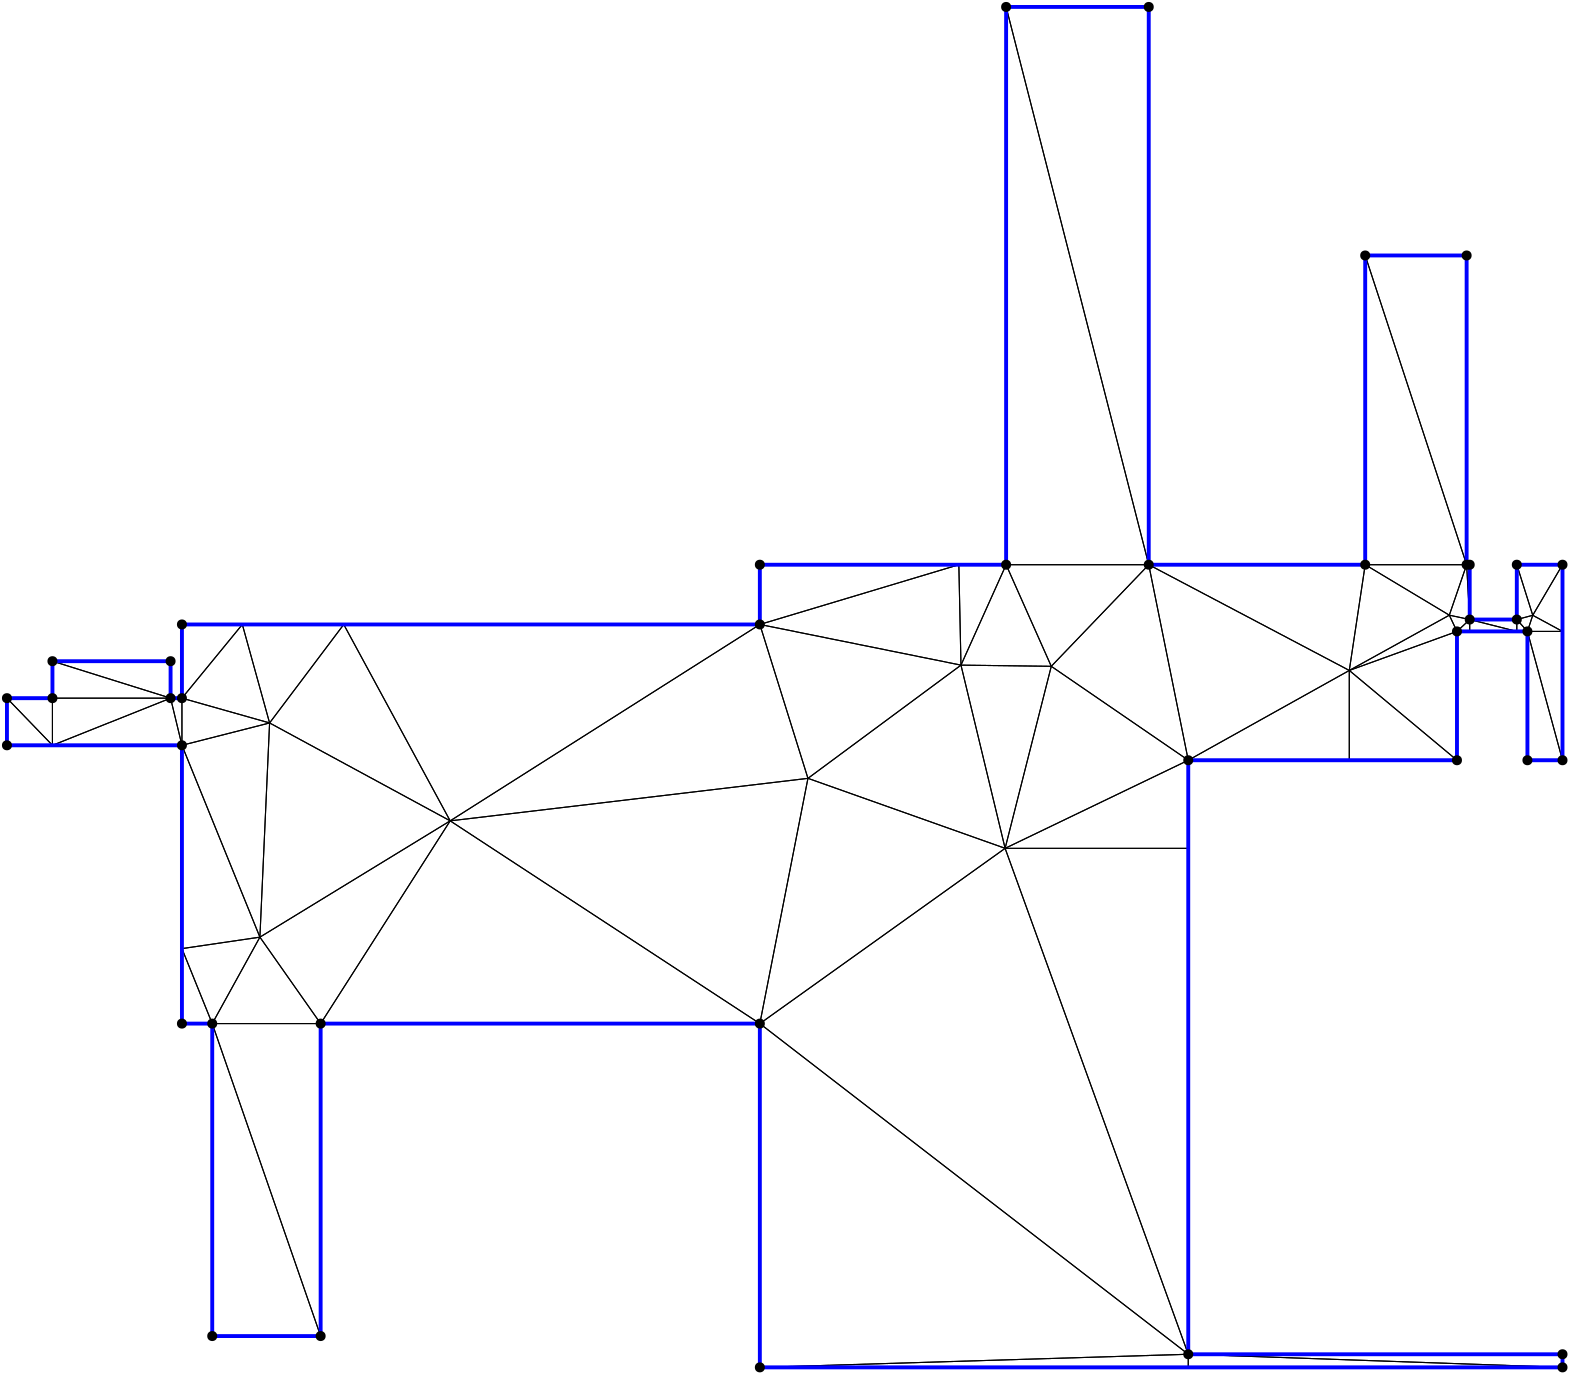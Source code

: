 <?xml version="1.0"?>
<!DOCTYPE ipe SYSTEM "ipe.dtd">
<ipe version="70218" creator="Ipe 7.2.24">
<info created="D:20221020151441" modified="D:20221020151441"/>
<ipestyle name="basic">
<symbol name="mark/disk(sx)" transformations="translations">
<path fill="sym-stroke">
0.6 0 0 0.6 0 0 e
</path>
</symbol>
<anglesize name="22.5 deg" value="22.5"/>
<anglesize name="30 deg" value="30"/>
<anglesize name="45 deg" value="45"/>
<anglesize name="60 deg" value="60"/>
<anglesize name="90 deg" value="90"/>
<arrowsize name="large" value="10"/>
<arrowsize name="small" value="5"/>
<arrowsize name="tiny" value="3"/>
<color name="blue" value="0 0 1"/>
<color name="gray" value="0.745"/>
<color name="green" value="0 1 0"/>
<color name="red" value="1 0 0"/>
<color name="pink" value="1 0.753 0.796"/>
<pen name="heavier" value="0.8"/>
<pen name="fat" value="1.4"/>
<pen name="ultrafat" value="2"/>
<gridsize name="16 pts (~6 mm)" value="16"/>
<gridsize name="32 pts (~12 mm)" value="32"/>
<gridsize name="4 pts" value="4"/>
<gridsize name="8 pts (~3 mm)" value="8"/>
<opacity name="10%" value="0.1"/>
<opacity name="25%" value="0.25"/>
<opacity name="50%" value="0.5"/>
<opacity name="75%" value="0.75"/>
<symbolsize name="large" value="5"/>
<symbolsize name="small" value="2"/>
<symbolsize name="tiny" value="1.1"/>
<textsize name="huge" value="\huge"/>
<textsize name="large" value="\large"/>
<textsize name="small" value="\small"/>
<textsize name="tiny" value="	iny"/>
<tiling name="falling" angle="-60" step="4" width="1"/>
<tiling name="rising" angle="30" step="4" width="1"/>
</ipestyle>
<page>
<layer name="hull"/>
<layer name="constraints"/>
<layer name="triangulation"/>
<layer name="obtuse"/>
<layer name="blub"/>
<layer name="problems"/>
<view layers="hull constraints triangulation obtuse blub" active="triangulation"/>
<path layer="triangulation" stroke="black">
107.065 426.883 m 
78.9957 422.765 l 
</path>
<path layer="triangulation" stroke="black">
78.9957 422.765 m 
89.9047 395.757 l 
</path>
<path layer="triangulation" stroke="black">
89.9047 395.757 m 
107.065 426.883 l 
</path>
<path layer="triangulation" stroke="black">
287.044 395.757 m 
287.044 272 l 
</path>
<path layer="triangulation" stroke="black">
287.044 272 m 
441.272 276.724 l 
</path>
<path layer="triangulation" stroke="black">
441.272 276.724 m 
287.044 395.757 l 
</path>
<path layer="triangulation" stroke="black">
175.561 468.749 m 
110.552 503.989 l 
</path>
<path layer="triangulation" stroke="black">
110.552 503.989 m 
107.065 426.883 l 
</path>
<path layer="triangulation" stroke="black">
107.065 426.883 m 
175.561 468.749 l 
</path>
<path layer="triangulation" stroke="black">
441.272 490.567 m 
499.243 522.893 l 
</path>
<path layer="triangulation" stroke="black">
499.243 522.893 m 
427.048 560.956 l 
</path>
<path layer="triangulation" stroke="black">
427.048 560.956 m 
441.272 490.567 l 
</path>
<path layer="triangulation" stroke="black">
128.929 283.272 m 
89.9047 395.757 l 
</path>
<path layer="triangulation" stroke="black">
89.9047 395.757 m 
89.9047 283.272 l 
</path>
<path layer="triangulation" stroke="black">
89.9047 283.272 m 
128.929 283.272 l 
</path>
<path layer="triangulation" stroke="black">
304.361 484.052 m 
175.561 468.749 l 
</path>
<path layer="triangulation" stroke="black">
175.561 468.749 m 
287.044 395.757 l 
</path>
<path layer="triangulation" stroke="black">
287.044 395.757 m 
304.361 484.052 l 
</path>
<path layer="triangulation" stroke="black">
89.9047 395.757 m 
128.929 283.272 l 
</path>
<path layer="triangulation" stroke="black">
128.929 283.272 m 
128.929 395.757 l 
</path>
<path layer="triangulation" stroke="black">
128.929 395.757 m 
89.9047 395.757 l 
</path>
<path layer="triangulation" stroke="black">
441.272 458.856 m 
375.341 458.856 l 
</path>
<path layer="triangulation" stroke="black">
375.341 458.856 m 
441.272 276.724 l 
</path>
<path layer="triangulation" stroke="black">
441.272 276.724 m 
441.272 458.856 l 
</path>
<path layer="triangulation" stroke="black">
78.9957 512.913 m 
74.9087 512.913 l 
</path>
<path layer="triangulation" stroke="black">
74.9087 512.913 m 
78.9957 495.948 l 
</path>
<path layer="triangulation" stroke="black">
78.9957 495.948 m 
78.9957 512.913 l 
</path>
<path layer="triangulation" stroke="black">
32.3804 495.948 m 
32.3804 512.913 l 
</path>
<path layer="triangulation" stroke="black">
32.3804 512.913 m 
16 512.913 l 
</path>
<path layer="triangulation" stroke="black">
16 512.913 m 
32.3804 495.948 l 
</path>
<path layer="triangulation" stroke="black">
32.3804 495.948 m 
16 512.913 l 
</path>
<path layer="triangulation" stroke="black">
16 512.913 m 
16 495.948 l 
</path>
<path layer="triangulation" stroke="black">
16 495.948 m 
32.3804 495.948 l 
</path>
<path layer="triangulation" stroke="black">
32.3804 512.913 m 
74.9087 512.913 l 
</path>
<path layer="triangulation" stroke="black">
74.9087 512.913 m 
32.3804 526.228 l 
</path>
<path layer="triangulation" stroke="black">
32.3804 526.228 m 
32.3804 512.913 l 
</path>
<path layer="triangulation" stroke="black">
32.3804 512.913 m 
32.3804 495.948 l 
</path>
<path layer="triangulation" stroke="black">
32.3804 495.948 m 
74.9087 512.913 l 
</path>
<path layer="triangulation" stroke="black">
74.9087 512.913 m 
32.3804 512.913 l 
</path>
<path layer="triangulation" stroke="black">
74.9087 512.913 m 
74.9087 526.228 l 
</path>
<path layer="triangulation" stroke="black">
74.9087 526.228 m 
32.3804 526.228 l 
</path>
<path layer="triangulation" stroke="black">
32.3804 526.228 m 
74.9087 512.913 l 
</path>
<path layer="triangulation" stroke="black">
110.552 503.989 m 
78.9957 495.948 l 
</path>
<path layer="triangulation" stroke="black">
78.9957 495.948 m 
107.065 426.883 l 
</path>
<path layer="triangulation" stroke="black">
107.065 426.883 m 
110.552 503.989 l 
</path>
<path layer="triangulation" stroke="black">
391.959 524.383 m 
375.341 458.856 l 
</path>
<path layer="triangulation" stroke="black">
375.341 458.856 m 
441.272 490.567 l 
</path>
<path layer="triangulation" stroke="black">
441.272 490.567 m 
391.959 524.383 l 
</path>
<path layer="triangulation" stroke="black">
427.048 560.956 m 
375.701 761.754 l 
</path>
<path layer="triangulation" stroke="black">
375.701 761.754 m 
375.701 560.956 l 
</path>
<path layer="triangulation" stroke="black">
375.701 560.956 m 
427.048 560.956 l 
</path>
<path layer="triangulation" stroke="black">
110.552 503.989 m 
78.9957 512.913 l 
</path>
<path layer="triangulation" stroke="black">
78.9957 512.913 m 
78.9957 495.948 l 
</path>
<path layer="triangulation" stroke="black">
78.9957 495.948 m 
110.552 503.989 l 
</path>
<path layer="triangulation" stroke="black">
137.245 539.449 m 
110.552 503.989 l 
</path>
<path layer="triangulation" stroke="black">
110.552 503.989 m 
175.561 468.749 l 
</path>
<path layer="triangulation" stroke="black">
175.561 468.749 m 
137.245 539.449 l 
</path>
<path layer="triangulation" stroke="black">
391.959 524.383 m 
441.272 490.567 l 
</path>
<path layer="triangulation" stroke="black">
441.272 490.567 m 
427.048 560.956 l 
</path>
<path layer="triangulation" stroke="black">
427.048 560.956 m 
391.959 524.383 l 
</path>
<path layer="triangulation" stroke="black">
542.594 560.956 m 
541.487 560.956 l 
</path>
<path layer="triangulation" stroke="black">
541.487 560.956 m 
542.594 541.22 l 
</path>
<path layer="triangulation" stroke="black">
542.594 541.22 m 
542.594 560.956 l 
</path>
<path layer="triangulation" stroke="black">
427.048 761.754 m 
375.701 761.754 l 
</path>
<path layer="triangulation" stroke="black">
375.701 761.754 m 
427.048 560.956 l 
</path>
<path layer="triangulation" stroke="black">
427.048 560.956 m 
427.048 761.754 l 
</path>
<path layer="triangulation" stroke="black">
499.243 522.893 m 
504.972 560.956 l 
</path>
<path layer="triangulation" stroke="black">
504.972 560.956 m 
427.048 560.956 l 
</path>
<path layer="triangulation" stroke="black">
427.048 560.956 m 
499.243 522.893 l 
</path>
<path layer="triangulation" stroke="black">
504.972 560.956 m 
541.487 560.956 l 
</path>
<path layer="triangulation" stroke="black">
541.487 560.956 m 
504.972 672.281 l 
</path>
<path layer="triangulation" stroke="black">
504.972 672.281 m 
504.972 560.956 l 
</path>
<path layer="triangulation" stroke="black">
504.972 672.281 m 
541.487 560.956 l 
</path>
<path layer="triangulation" stroke="black">
541.487 560.956 m 
541.487 672.281 l 
</path>
<path layer="triangulation" stroke="black">
541.487 672.281 m 
504.972 672.281 l 
</path>
<path layer="triangulation" stroke="black">
535.253 542.79 m 
538.01 536.944 l 
</path>
<path layer="triangulation" stroke="black">
538.01 536.944 m 
542.594 541.22 l 
</path>
<path layer="triangulation" stroke="black">
542.594 541.22 m 
535.253 542.79 l 
</path>
<path layer="triangulation" stroke="black">
565.289 542.748 m 
563.373 536.944 l 
</path>
<path layer="triangulation" stroke="black">
563.373 536.944 m 
576 536.944 l 
</path>
<path layer="triangulation" stroke="black">
576 536.944 m 
565.289 542.748 l 
</path>
<path layer="triangulation" stroke="black">
559.55 541.22 m 
565.289 542.748 l 
</path>
<path layer="triangulation" stroke="black">
565.289 542.748 m 
559.55 560.956 l 
</path>
<path layer="triangulation" stroke="black">
559.55 560.956 m 
559.55 541.22 l 
</path>
<path layer="triangulation" stroke="black">
563.373 536.944 m 
563.373 490.567 l 
</path>
<path layer="triangulation" stroke="black">
563.373 490.567 m 
576 490.567 l 
</path>
<path layer="triangulation" stroke="black">
576 490.567 m 
563.373 536.944 l 
</path>
<path layer="triangulation" stroke="black">
542.594 541.22 m 
559.55 536.944 l 
</path>
<path layer="triangulation" stroke="black">
559.55 536.944 m 
559.55 541.22 l 
</path>
<path layer="triangulation" stroke="black">
559.55 541.22 m 
542.594 541.22 l 
</path>
<path layer="triangulation" stroke="black">
542.594 541.22 m 
541.487 560.956 l 
</path>
<path layer="triangulation" stroke="black">
541.487 560.956 m 
535.253 542.79 l 
</path>
<path layer="triangulation" stroke="black">
535.253 542.79 m 
542.594 541.22 l 
</path>
<path layer="triangulation" stroke="black">
375.701 560.956 m 
359.45 524.808 l 
</path>
<path layer="triangulation" stroke="black">
359.45 524.808 m 
391.959 524.383 l 
</path>
<path layer="triangulation" stroke="black">
391.959 524.383 m 
375.701 560.956 l 
</path>
<path layer="triangulation" stroke="black">
441.272 276.724 m 
576 272 l 
</path>
<path layer="triangulation" stroke="black">
576 272 m 
576 276.724 l 
</path>
<path layer="triangulation" stroke="black">
576 276.724 m 
441.272 276.724 l 
</path>
<path layer="triangulation" stroke="black">
535.253 542.79 m 
499.243 522.893 l 
</path>
<path layer="triangulation" stroke="black">
499.243 522.893 m 
538.01 536.944 l 
</path>
<path layer="triangulation" stroke="black">
538.01 536.944 m 
535.253 542.79 l 
</path>
<path layer="triangulation" stroke="black">
358.684 560.956 m 
359.45 524.808 l 
</path>
<path layer="triangulation" stroke="black">
359.45 524.808 m 
375.701 560.956 l 
</path>
<path layer="triangulation" stroke="black">
375.701 560.956 m 
358.684 560.956 l 
</path>
<path layer="triangulation" stroke="black">
287.044 395.757 m 
441.272 276.724 l 
</path>
<path layer="triangulation" stroke="black">
441.272 276.724 m 
375.341 458.856 l 
</path>
<path layer="triangulation" stroke="black">
375.341 458.856 m 
287.044 395.757 l 
</path>
<path layer="triangulation" stroke="black">
287.044 395.757 m 
175.561 468.749 l 
</path>
<path layer="triangulation" stroke="black">
175.561 468.749 m 
128.929 395.757 l 
</path>
<path layer="triangulation" stroke="black">
128.929 395.757 m 
287.044 395.757 l 
</path>
<path layer="triangulation" stroke="black">
559.55 541.22 m 
559.55 536.944 l 
</path>
<path layer="triangulation" stroke="black">
559.55 536.944 m 
563.373 536.944 l 
</path>
<path layer="triangulation" stroke="black">
563.373 536.944 m 
559.55 541.22 l 
</path>
<path layer="triangulation" stroke="black">
542.594 541.22 m 
538.01 536.944 l 
</path>
<path layer="triangulation" stroke="black">
538.01 536.944 m 
542.594 536.944 l 
</path>
<path layer="triangulation" stroke="black">
542.594 536.944 m 
542.594 541.22 l 
</path>
<path layer="triangulation" stroke="black">
559.55 536.944 m 
542.594 541.22 l 
</path>
<path layer="triangulation" stroke="black">
542.594 541.22 m 
542.594 536.944 l 
</path>
<path layer="triangulation" stroke="black">
542.594 536.944 m 
559.55 536.944 l 
</path>
<path layer="triangulation" stroke="black">
441.272 490.567 m 
375.341 458.856 l 
</path>
<path layer="triangulation" stroke="black">
375.341 458.856 m 
441.272 458.856 l 
</path>
<path layer="triangulation" stroke="black">
441.272 458.856 m 
441.272 490.567 l 
</path>
<path layer="triangulation" stroke="black">
78.9957 495.948 m 
74.9087 512.913 l 
</path>
<path layer="triangulation" stroke="black">
74.9087 512.913 m 
32.3804 495.948 l 
</path>
<path layer="triangulation" stroke="black">
32.3804 495.948 m 
78.9957 495.948 l 
</path>
<path layer="triangulation" stroke="black">
128.929 395.757 m 
107.065 426.883 l 
</path>
<path layer="triangulation" stroke="black">
107.065 426.883 m 
89.9047 395.757 l 
</path>
<path layer="triangulation" stroke="black">
89.9047 395.757 m 
128.929 395.757 l 
</path>
<path layer="triangulation" stroke="black">
128.929 395.757 m 
175.561 468.749 l 
</path>
<path layer="triangulation" stroke="black">
175.561 468.749 m 
107.065 426.883 l 
</path>
<path layer="triangulation" stroke="black">
107.065 426.883 m 
128.929 395.757 l 
</path>
<path layer="triangulation" stroke="black">
175.561 468.749 m 
304.361 484.052 l 
</path>
<path layer="triangulation" stroke="black">
304.361 484.052 m 
287.044 539.449 l 
</path>
<path layer="triangulation" stroke="black">
287.044 539.449 m 
175.561 468.749 l 
</path>
<path layer="triangulation" stroke="black">
287.044 395.757 m 
375.341 458.856 l 
</path>
<path layer="triangulation" stroke="black">
375.341 458.856 m 
304.361 484.052 l 
</path>
<path layer="triangulation" stroke="black">
304.361 484.052 m 
287.044 395.757 l 
</path>
<path layer="triangulation" stroke="black">
89.9047 395.757 m 
78.9957 422.765 l 
</path>
<path layer="triangulation" stroke="black">
78.9957 422.765 m 
78.9957 395.757 l 
</path>
<path layer="triangulation" stroke="black">
78.9957 395.757 m 
89.9047 395.757 l 
</path>
<path layer="triangulation" stroke="black">
107.065 426.883 m 
78.9957 495.948 l 
</path>
<path layer="triangulation" stroke="black">
78.9957 495.948 m 
78.9957 422.765 l 
</path>
<path layer="triangulation" stroke="black">
78.9957 422.765 m 
107.065 426.883 l 
</path>
<path layer="triangulation" stroke="black">
287.044 539.449 m 
137.245 539.449 l 
</path>
<path layer="triangulation" stroke="black">
137.245 539.449 m 
175.561 468.749 l 
</path>
<path layer="triangulation" stroke="black">
175.561 468.749 m 
287.044 539.449 l 
</path>
<path layer="triangulation" stroke="black">
100.739 539.449 m 
78.9957 512.913 l 
</path>
<path layer="triangulation" stroke="black">
78.9957 512.913 m 
110.552 503.989 l 
</path>
<path layer="triangulation" stroke="black">
110.552 503.989 m 
100.739 539.449 l 
</path>
<path layer="triangulation" stroke="black">
100.739 539.449 m 
110.552 503.989 l 
</path>
<path layer="triangulation" stroke="black">
110.552 503.989 m 
137.245 539.449 l 
</path>
<path layer="triangulation" stroke="black">
137.245 539.449 m 
100.739 539.449 l 
</path>
<path layer="triangulation" stroke="black">
287.044 539.449 m 
358.684 560.956 l 
</path>
<path layer="triangulation" stroke="black">
358.684 560.956 m 
287.044 560.956 l 
</path>
<path layer="triangulation" stroke="black">
287.044 560.956 m 
287.044 539.449 l 
</path>
<path layer="triangulation" stroke="black">
287.044 539.449 m 
304.361 484.052 l 
</path>
<path layer="triangulation" stroke="black">
304.361 484.052 m 
359.45 524.808 l 
</path>
<path layer="triangulation" stroke="black">
359.45 524.808 m 
287.044 539.449 l 
</path>
<path layer="triangulation" stroke="black">
565.289 542.748 m 
576 536.944 l 
</path>
<path layer="triangulation" stroke="black">
576 536.944 m 
576 560.956 l 
</path>
<path layer="triangulation" stroke="black">
576 560.956 m 
565.289 542.748 l 
</path>
<path layer="triangulation" stroke="black">
563.373 536.944 m 
576 490.567 l 
</path>
<path layer="triangulation" stroke="black">
576 490.567 m 
576 536.944 l 
</path>
<path layer="triangulation" stroke="black">
576 536.944 m 
563.373 536.944 l 
</path>
<path layer="triangulation" stroke="black">
504.972 560.956 m 
535.253 542.79 l 
</path>
<path layer="triangulation" stroke="black">
535.253 542.79 m 
541.487 560.956 l 
</path>
<path layer="triangulation" stroke="black">
541.487 560.956 m 
504.972 560.956 l 
</path>
<path layer="triangulation" stroke="black">
504.972 560.956 m 
499.243 522.893 l 
</path>
<path layer="triangulation" stroke="black">
499.243 522.893 m 
535.253 542.79 l 
</path>
<path layer="triangulation" stroke="black">
535.253 542.79 m 
504.972 560.956 l 
</path>
<path layer="triangulation" stroke="black">
559.55 560.956 m 
565.289 542.748 l 
</path>
<path layer="triangulation" stroke="black">
565.289 542.748 m 
576 560.956 l 
</path>
<path layer="triangulation" stroke="black">
576 560.956 m 
559.55 560.956 l 
</path>
<path layer="triangulation" stroke="black">
559.55 541.22 m 
563.373 536.944 l 
</path>
<path layer="triangulation" stroke="black">
563.373 536.944 m 
565.289 542.748 l 
</path>
<path layer="triangulation" stroke="black">
565.289 542.748 m 
559.55 541.22 l 
</path>
<path layer="triangulation" stroke="black">
287.044 539.449 m 
359.45 524.808 l 
</path>
<path layer="triangulation" stroke="black">
359.45 524.808 m 
358.684 560.956 l 
</path>
<path layer="triangulation" stroke="black">
358.684 560.956 m 
287.044 539.449 l 
</path>
<path layer="triangulation" stroke="black">
304.361 484.052 m 
375.341 458.856 l 
</path>
<path layer="triangulation" stroke="black">
375.341 458.856 m 
359.45 524.808 l 
</path>
<path layer="triangulation" stroke="black">
359.45 524.808 m 
304.361 484.052 l 
</path>
<path layer="triangulation" stroke="black">
375.701 560.956 m 
391.959 524.383 l 
</path>
<path layer="triangulation" stroke="black">
391.959 524.383 m 
427.048 560.956 l 
</path>
<path layer="triangulation" stroke="black">
427.048 560.956 m 
375.701 560.956 l 
</path>
<path layer="triangulation" stroke="black">
359.45 524.808 m 
375.341 458.856 l 
</path>
<path layer="triangulation" stroke="black">
375.341 458.856 m 
391.959 524.383 l 
</path>
<path layer="triangulation" stroke="black">
391.959 524.383 m 
359.45 524.808 l 
</path>
<path layer="triangulation" stroke="black">
538.01 490.567 m 
538.01 536.944 l 
</path>
<path layer="triangulation" stroke="black">
538.01 536.944 m 
499.243 522.893 l 
</path>
<path layer="triangulation" stroke="black">
499.243 522.893 m 
538.01 490.567 l 
</path>
<path layer="triangulation" stroke="black">
499.243 490.567 m 
499.243 522.893 l 
</path>
<path layer="triangulation" stroke="black">
499.243 522.893 m 
441.272 490.567 l 
</path>
<path layer="triangulation" stroke="black">
441.272 490.567 m 
499.243 490.567 l 
</path>
<path layer="triangulation" stroke="black">
499.243 490.567 m 
538.01 490.567 l 
</path>
<path layer="triangulation" stroke="black">
538.01 490.567 m 
499.243 522.893 l 
</path>
<path layer="triangulation" stroke="black">
499.243 522.893 m 
499.243 490.567 l 
</path>
<path layer="triangulation" stroke="black">
441.272 276.724 m 
441.272 272 l 
</path>
<path layer="triangulation" stroke="black">
441.272 272 m 
576 272 l 
</path>
<path layer="triangulation" stroke="black">
576 272 m 
441.272 276.724 l 
</path>
<path layer="triangulation" stroke="black">
441.272 276.724 m 
287.044 272 l 
</path>
<path layer="triangulation" stroke="black">
287.044 272 m 
441.272 272 l 
</path>
<path layer="triangulation" stroke="black">
441.272 272 m 
441.272 276.724 l 
</path>
<path layer="triangulation" stroke="black">
78.9957 539.449 m 
78.9957 512.913 l 
</path>
<path layer="triangulation" stroke="black">
78.9957 512.913 m 
100.739 539.449 l 
</path>
<path layer="triangulation" stroke="black">
100.739 539.449 m 
78.9957 539.449 l 
</path>
<path layer="hull" stroke="blue" pen="fat">
287.044 272 m 
576 272 l 
</path>
<path layer="hull" stroke="blue" pen="fat">
576 272 m 
576 276.724 l 
</path>
<path layer="hull" stroke="blue" pen="fat">
576 276.724 m 
441.272 276.724 l 
</path>
<path layer="hull" stroke="blue" pen="fat">
441.272 276.724 m 
441.272 490.567 l 
</path>
<path layer="hull" stroke="blue" pen="fat">
441.272 490.567 m 
538.01 490.567 l 
</path>
<path layer="hull" stroke="blue" pen="fat">
538.01 490.567 m 
538.01 536.944 l 
</path>
<path layer="hull" stroke="blue" pen="fat">
538.01 536.944 m 
563.373 536.944 l 
</path>
<path layer="hull" stroke="blue" pen="fat">
563.373 536.944 m 
563.373 490.567 l 
</path>
<path layer="hull" stroke="blue" pen="fat">
563.373 490.567 m 
576 490.567 l 
</path>
<path layer="hull" stroke="blue" pen="fat">
576 490.567 m 
576 560.956 l 
</path>
<path layer="hull" stroke="blue" pen="fat">
576 560.956 m 
559.55 560.956 l 
</path>
<path layer="hull" stroke="blue" pen="fat">
559.55 560.956 m 
559.55 541.22 l 
</path>
<path layer="hull" stroke="blue" pen="fat">
559.55 541.22 m 
542.594 541.22 l 
</path>
<path layer="hull" stroke="blue" pen="fat">
542.594 541.22 m 
542.594 560.956 l 
</path>
<path layer="hull" stroke="blue" pen="fat">
542.594 560.956 m 
541.487 560.956 l 
</path>
<path layer="hull" stroke="blue" pen="fat">
541.487 560.956 m 
541.487 672.281 l 
</path>
<path layer="hull" stroke="blue" pen="fat">
541.487 672.281 m 
504.972 672.281 l 
</path>
<path layer="hull" stroke="blue" pen="fat">
504.972 672.281 m 
504.972 560.956 l 
</path>
<path layer="hull" stroke="blue" pen="fat">
504.972 560.956 m 
427.048 560.956 l 
</path>
<path layer="hull" stroke="blue" pen="fat">
427.048 560.956 m 
427.048 761.754 l 
</path>
<path layer="hull" stroke="blue" pen="fat">
427.048 761.754 m 
375.701 761.754 l 
</path>
<path layer="hull" stroke="blue" pen="fat">
375.701 761.754 m 
375.701 560.956 l 
</path>
<path layer="hull" stroke="blue" pen="fat">
375.701 560.956 m 
287.044 560.956 l 
</path>
<path layer="hull" stroke="blue" pen="fat">
287.044 560.956 m 
287.044 539.449 l 
</path>
<path layer="hull" stroke="blue" pen="fat">
287.044 539.449 m 
78.9957 539.449 l 
</path>
<path layer="hull" stroke="blue" pen="fat">
78.9957 539.449 m 
78.9957 512.913 l 
</path>
<path layer="hull" stroke="blue" pen="fat">
78.9957 512.913 m 
74.9087 512.913 l 
</path>
<path layer="hull" stroke="blue" pen="fat">
74.9087 512.913 m 
74.9087 526.228 l 
</path>
<path layer="hull" stroke="blue" pen="fat">
74.9087 526.228 m 
32.3804 526.228 l 
</path>
<path layer="hull" stroke="blue" pen="fat">
32.3804 526.228 m 
32.3804 512.913 l 
</path>
<path layer="hull" stroke="blue" pen="fat">
32.3804 512.913 m 
16 512.913 l 
</path>
<path layer="hull" stroke="blue" pen="fat">
16 512.913 m 
16 495.948 l 
</path>
<path layer="hull" stroke="blue" pen="fat">
16 495.948 m 
78.9957 495.948 l 
</path>
<path layer="hull" stroke="blue" pen="fat">
78.9957 495.948 m 
78.9957 395.757 l 
</path>
<path layer="hull" stroke="blue" pen="fat">
78.9957 395.757 m 
89.9047 395.757 l 
</path>
<path layer="hull" stroke="blue" pen="fat">
89.9047 395.757 m 
89.9047 283.272 l 
</path>
<path layer="hull" stroke="blue" pen="fat">
89.9047 283.272 m 
128.929 283.272 l 
</path>
<path layer="hull" stroke="blue" pen="fat">
128.929 283.272 m 
128.929 395.757 l 
</path>
<path layer="hull" stroke="blue" pen="fat">
128.929 395.757 m 
287.044 395.757 l 
</path>
<path layer="hull" stroke="blue" pen="fat">
287.044 395.757 m 
287.044 272 l 
</path>
<use layer="points" name="mark/disk(sx)" pos="287.044 272" size="normal" stroke="black"/>
<use layer="points" name="mark/disk(sx)" pos="576 272" size="normal" stroke="black"/>
<use layer="points" name="mark/disk(sx)" pos="576 276.724" size="normal" stroke="black"/>
<use layer="points" name="mark/disk(sx)" pos="441.272 276.724" size="normal" stroke="black"/>
<use layer="points" name="mark/disk(sx)" pos="441.272 490.567" size="normal" stroke="black"/>
<use layer="points" name="mark/disk(sx)" pos="538.01 490.567" size="normal" stroke="black"/>
<use layer="points" name="mark/disk(sx)" pos="538.01 536.944" size="normal" stroke="black"/>
<use layer="points" name="mark/disk(sx)" pos="563.373 536.944" size="normal" stroke="black"/>
<use layer="points" name="mark/disk(sx)" pos="563.373 490.567" size="normal" stroke="black"/>
<use layer="points" name="mark/disk(sx)" pos="576 490.567" size="normal" stroke="black"/>
<use layer="points" name="mark/disk(sx)" pos="576 560.956" size="normal" stroke="black"/>
<use layer="points" name="mark/disk(sx)" pos="559.55 560.956" size="normal" stroke="black"/>
<use layer="points" name="mark/disk(sx)" pos="559.55 541.22" size="normal" stroke="black"/>
<use layer="points" name="mark/disk(sx)" pos="542.594 541.22" size="normal" stroke="black"/>
<use layer="points" name="mark/disk(sx)" pos="542.594 560.956" size="normal" stroke="black"/>
<use layer="points" name="mark/disk(sx)" pos="541.487 560.956" size="normal" stroke="black"/>
<use layer="points" name="mark/disk(sx)" pos="541.487 672.281" size="normal" stroke="black"/>
<use layer="points" name="mark/disk(sx)" pos="504.972 672.281" size="normal" stroke="black"/>
<use layer="points" name="mark/disk(sx)" pos="504.972 560.956" size="normal" stroke="black"/>
<use layer="points" name="mark/disk(sx)" pos="427.048 560.956" size="normal" stroke="black"/>
<use layer="points" name="mark/disk(sx)" pos="427.048 761.754" size="normal" stroke="black"/>
<use layer="points" name="mark/disk(sx)" pos="375.701 761.754" size="normal" stroke="black"/>
<use layer="points" name="mark/disk(sx)" pos="375.701 560.956" size="normal" stroke="black"/>
<use layer="points" name="mark/disk(sx)" pos="287.044 560.956" size="normal" stroke="black"/>
<use layer="points" name="mark/disk(sx)" pos="287.044 539.449" size="normal" stroke="black"/>
<use layer="points" name="mark/disk(sx)" pos="78.9957 539.449" size="normal" stroke="black"/>
<use layer="points" name="mark/disk(sx)" pos="78.9957 512.913" size="normal" stroke="black"/>
<use layer="points" name="mark/disk(sx)" pos="74.9087 512.913" size="normal" stroke="black"/>
<use layer="points" name="mark/disk(sx)" pos="74.9087 526.228" size="normal" stroke="black"/>
<use layer="points" name="mark/disk(sx)" pos="32.3804 526.228" size="normal" stroke="black"/>
<use layer="points" name="mark/disk(sx)" pos="32.3804 512.913" size="normal" stroke="black"/>
<use layer="points" name="mark/disk(sx)" pos="16 512.913" size="normal" stroke="black"/>
<use layer="points" name="mark/disk(sx)" pos="16 495.948" size="normal" stroke="black"/>
<use layer="points" name="mark/disk(sx)" pos="78.9957 495.948" size="normal" stroke="black"/>
<use layer="points" name="mark/disk(sx)" pos="78.9957 395.757" size="normal" stroke="black"/>
<use layer="points" name="mark/disk(sx)" pos="89.9047 395.757" size="normal" stroke="black"/>
<use layer="points" name="mark/disk(sx)" pos="89.9047 283.272" size="normal" stroke="black"/>
<use layer="points" name="mark/disk(sx)" pos="128.929 283.272" size="normal" stroke="black"/>
<use layer="points" name="mark/disk(sx)" pos="128.929 395.757" size="normal" stroke="black"/>
<use layer="points" name="mark/disk(sx)" pos="287.044 395.757" size="normal" stroke="black"/>
</page>
</ipe>
